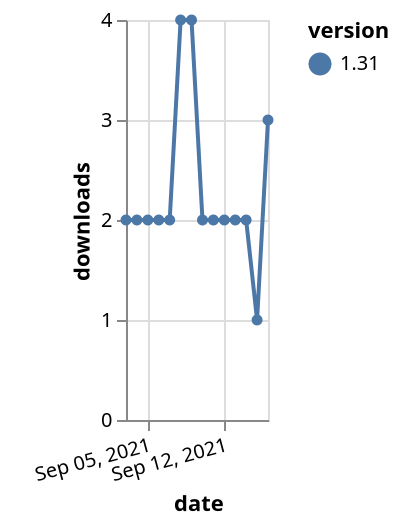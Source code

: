 {"$schema": "https://vega.github.io/schema/vega-lite/v5.json", "description": "A simple bar chart with embedded data.", "data": {"values": [{"date": "2021-09-03", "total": 3311, "delta": 2, "version": "1.31"}, {"date": "2021-09-04", "total": 3313, "delta": 2, "version": "1.31"}, {"date": "2021-09-05", "total": 3315, "delta": 2, "version": "1.31"}, {"date": "2021-09-06", "total": 3317, "delta": 2, "version": "1.31"}, {"date": "2021-09-07", "total": 3319, "delta": 2, "version": "1.31"}, {"date": "2021-09-08", "total": 3323, "delta": 4, "version": "1.31"}, {"date": "2021-09-09", "total": 3327, "delta": 4, "version": "1.31"}, {"date": "2021-09-10", "total": 3329, "delta": 2, "version": "1.31"}, {"date": "2021-09-11", "total": 3331, "delta": 2, "version": "1.31"}, {"date": "2021-09-12", "total": 3333, "delta": 2, "version": "1.31"}, {"date": "2021-09-13", "total": 3335, "delta": 2, "version": "1.31"}, {"date": "2021-09-14", "total": 3337, "delta": 2, "version": "1.31"}, {"date": "2021-09-15", "total": 3338, "delta": 1, "version": "1.31"}, {"date": "2021-09-16", "total": 3341, "delta": 3, "version": "1.31"}]}, "width": "container", "mark": {"type": "line", "point": {"filled": true}}, "encoding": {"x": {"field": "date", "type": "temporal", "timeUnit": "yearmonthdate", "title": "date", "axis": {"labelAngle": -15}}, "y": {"field": "delta", "type": "quantitative", "title": "downloads"}, "color": {"field": "version", "type": "nominal"}, "tooltip": {"field": "delta"}}}